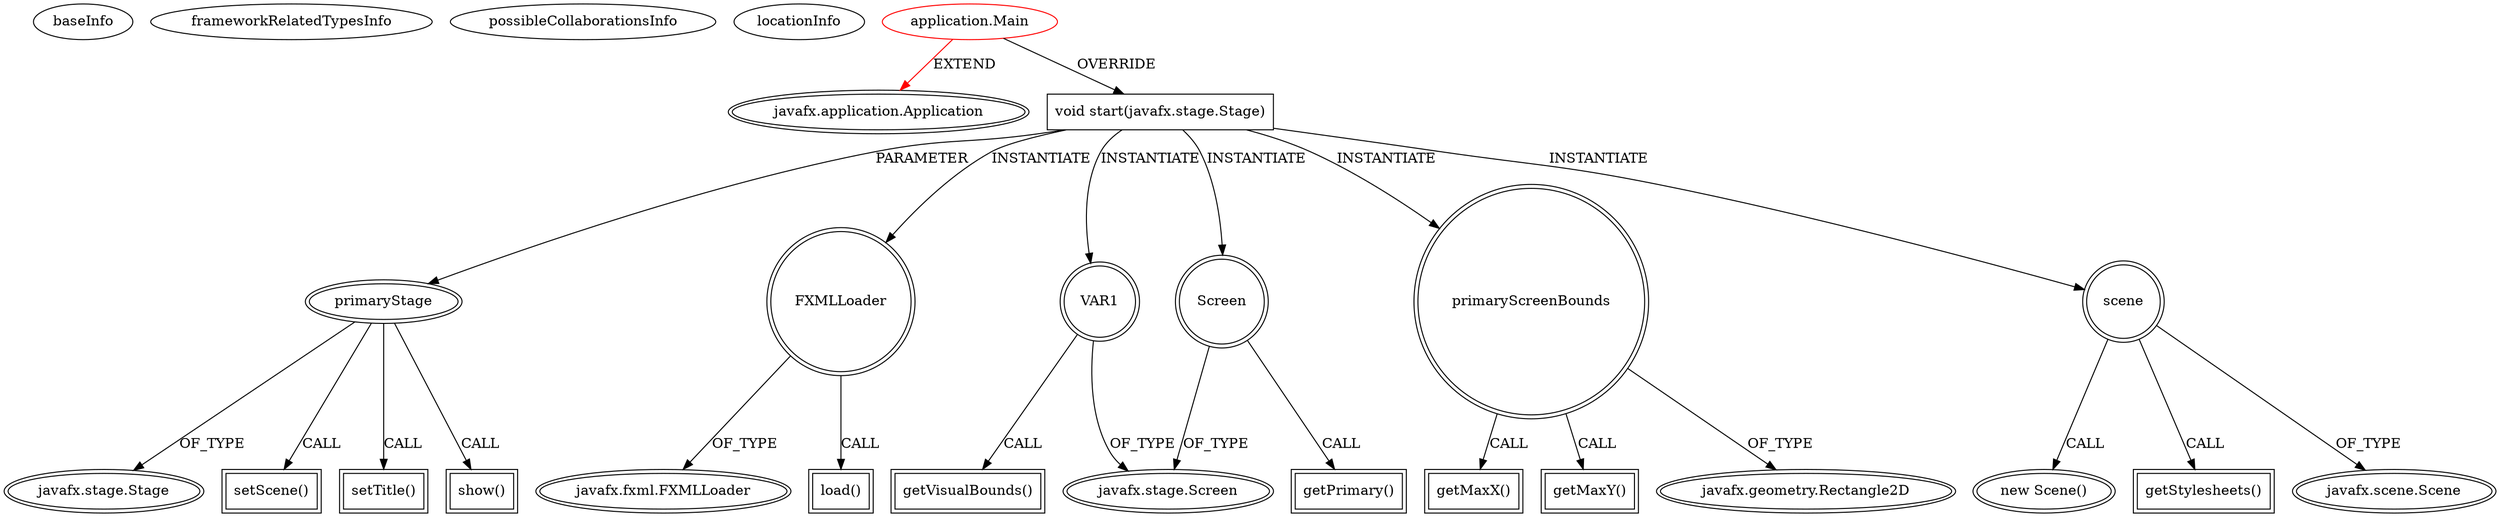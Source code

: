 digraph {
baseInfo[graphId=460,category="extension_graph",isAnonymous=false,possibleRelation=false]
frameworkRelatedTypesInfo[0="javafx.application.Application"]
possibleCollaborationsInfo[]
locationInfo[projectName="Fisiu-skontrumFx",filePath="/Fisiu-skontrumFx/skontrumFx-master/skontrumFxApp/src/application/Main.java",contextSignature="Main",graphId="460"]
0[label="application.Main",vertexType="ROOT_CLIENT_CLASS_DECLARATION",isFrameworkType=false,color=red]
1[label="javafx.application.Application",vertexType="FRAMEWORK_CLASS_TYPE",isFrameworkType=true,peripheries=2]
2[label="void start(javafx.stage.Stage)",vertexType="OVERRIDING_METHOD_DECLARATION",isFrameworkType=false,shape=box]
3[label="primaryStage",vertexType="PARAMETER_DECLARATION",isFrameworkType=true,peripheries=2]
4[label="javafx.stage.Stage",vertexType="FRAMEWORK_CLASS_TYPE",isFrameworkType=true,peripheries=2]
5[label="FXMLLoader",vertexType="VARIABLE_EXPRESION",isFrameworkType=true,peripheries=2,shape=circle]
7[label="javafx.fxml.FXMLLoader",vertexType="FRAMEWORK_CLASS_TYPE",isFrameworkType=true,peripheries=2]
6[label="load()",vertexType="INSIDE_CALL",isFrameworkType=true,peripheries=2,shape=box]
8[label="VAR1",vertexType="VARIABLE_EXPRESION",isFrameworkType=true,peripheries=2,shape=circle]
10[label="javafx.stage.Screen",vertexType="FRAMEWORK_CLASS_TYPE",isFrameworkType=true,peripheries=2]
9[label="getVisualBounds()",vertexType="INSIDE_CALL",isFrameworkType=true,peripheries=2,shape=box]
11[label="Screen",vertexType="VARIABLE_EXPRESION",isFrameworkType=true,peripheries=2,shape=circle]
12[label="getPrimary()",vertexType="INSIDE_CALL",isFrameworkType=true,peripheries=2,shape=box]
14[label="primaryScreenBounds",vertexType="VARIABLE_EXPRESION",isFrameworkType=true,peripheries=2,shape=circle]
16[label="javafx.geometry.Rectangle2D",vertexType="FRAMEWORK_CLASS_TYPE",isFrameworkType=true,peripheries=2]
15[label="getMaxX()",vertexType="INSIDE_CALL",isFrameworkType=true,peripheries=2,shape=box]
18[label="getMaxY()",vertexType="INSIDE_CALL",isFrameworkType=true,peripheries=2,shape=box]
20[label="scene",vertexType="VARIABLE_EXPRESION",isFrameworkType=true,peripheries=2,shape=circle]
21[label="javafx.scene.Scene",vertexType="FRAMEWORK_CLASS_TYPE",isFrameworkType=true,peripheries=2]
19[label="new Scene()",vertexType="CONSTRUCTOR_CALL",isFrameworkType=true,peripheries=2]
23[label="getStylesheets()",vertexType="INSIDE_CALL",isFrameworkType=true,peripheries=2,shape=box]
25[label="setScene()",vertexType="INSIDE_CALL",isFrameworkType=true,peripheries=2,shape=box]
27[label="setTitle()",vertexType="INSIDE_CALL",isFrameworkType=true,peripheries=2,shape=box]
29[label="show()",vertexType="INSIDE_CALL",isFrameworkType=true,peripheries=2,shape=box]
0->1[label="EXTEND",color=red]
0->2[label="OVERRIDE"]
3->4[label="OF_TYPE"]
2->3[label="PARAMETER"]
2->5[label="INSTANTIATE"]
5->7[label="OF_TYPE"]
5->6[label="CALL"]
2->8[label="INSTANTIATE"]
8->10[label="OF_TYPE"]
8->9[label="CALL"]
2->11[label="INSTANTIATE"]
11->10[label="OF_TYPE"]
11->12[label="CALL"]
2->14[label="INSTANTIATE"]
14->16[label="OF_TYPE"]
14->15[label="CALL"]
14->18[label="CALL"]
2->20[label="INSTANTIATE"]
20->21[label="OF_TYPE"]
20->19[label="CALL"]
20->23[label="CALL"]
3->25[label="CALL"]
3->27[label="CALL"]
3->29[label="CALL"]
}
